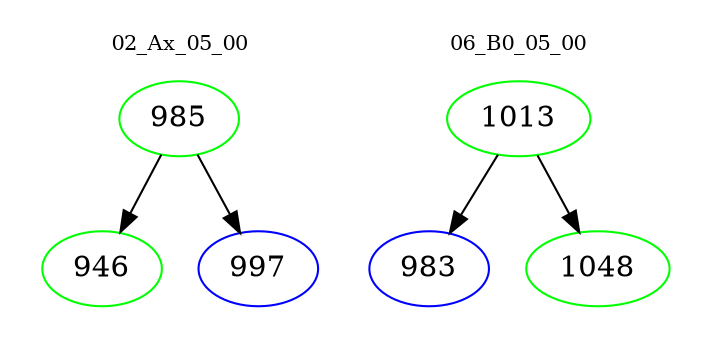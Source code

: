 digraph{
subgraph cluster_0 {
color = white
label = "02_Ax_05_00";
fontsize=10;
T0_985 [label="985", color="green"]
T0_985 -> T0_946 [color="black"]
T0_946 [label="946", color="green"]
T0_985 -> T0_997 [color="black"]
T0_997 [label="997", color="blue"]
}
subgraph cluster_1 {
color = white
label = "06_B0_05_00";
fontsize=10;
T1_1013 [label="1013", color="green"]
T1_1013 -> T1_983 [color="black"]
T1_983 [label="983", color="blue"]
T1_1013 -> T1_1048 [color="black"]
T1_1048 [label="1048", color="green"]
}
}
